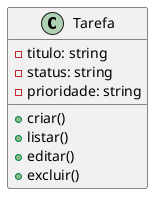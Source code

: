 @startuml
class Tarefa {
    - titulo: string
    - status: string
    - prioridade: string
    + criar()
    + listar()
    + editar()
    + excluir()
}
@enduml
